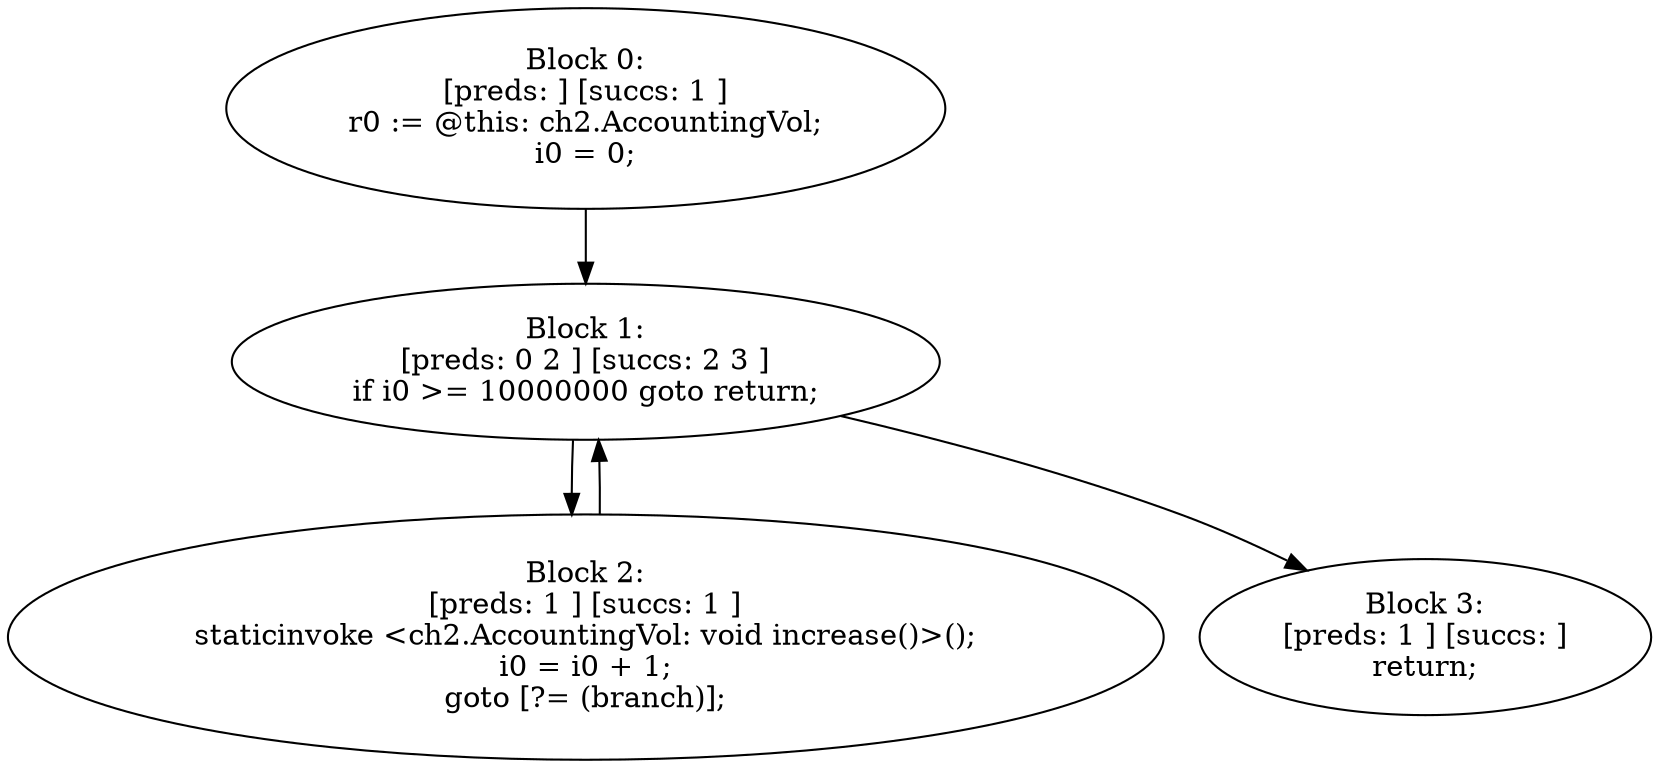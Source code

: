 digraph "unitGraph" {
    "Block 0:
[preds: ] [succs: 1 ]
r0 := @this: ch2.AccountingVol;
i0 = 0;
"
    "Block 1:
[preds: 0 2 ] [succs: 2 3 ]
if i0 >= 10000000 goto return;
"
    "Block 2:
[preds: 1 ] [succs: 1 ]
staticinvoke <ch2.AccountingVol: void increase()>();
i0 = i0 + 1;
goto [?= (branch)];
"
    "Block 3:
[preds: 1 ] [succs: ]
return;
"
    "Block 0:
[preds: ] [succs: 1 ]
r0 := @this: ch2.AccountingVol;
i0 = 0;
"->"Block 1:
[preds: 0 2 ] [succs: 2 3 ]
if i0 >= 10000000 goto return;
";
    "Block 1:
[preds: 0 2 ] [succs: 2 3 ]
if i0 >= 10000000 goto return;
"->"Block 2:
[preds: 1 ] [succs: 1 ]
staticinvoke <ch2.AccountingVol: void increase()>();
i0 = i0 + 1;
goto [?= (branch)];
";
    "Block 1:
[preds: 0 2 ] [succs: 2 3 ]
if i0 >= 10000000 goto return;
"->"Block 3:
[preds: 1 ] [succs: ]
return;
";
    "Block 2:
[preds: 1 ] [succs: 1 ]
staticinvoke <ch2.AccountingVol: void increase()>();
i0 = i0 + 1;
goto [?= (branch)];
"->"Block 1:
[preds: 0 2 ] [succs: 2 3 ]
if i0 >= 10000000 goto return;
";
}
